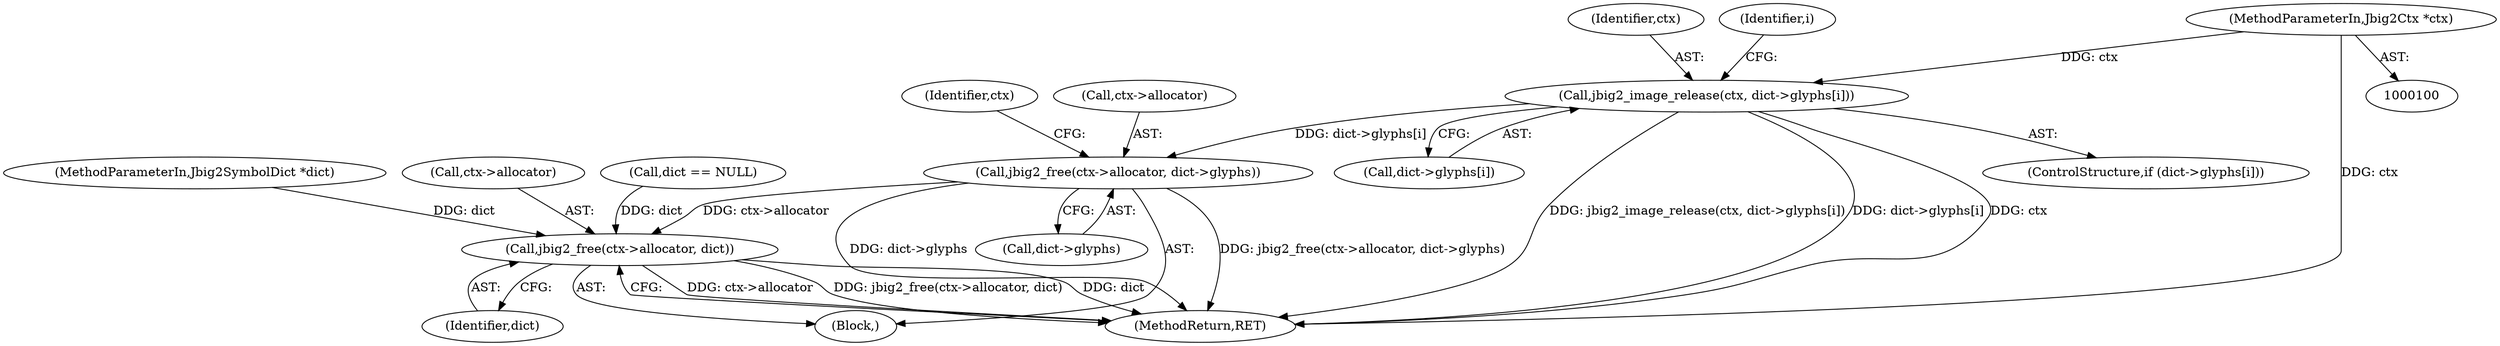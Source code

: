 digraph "0_ghostscript_e698d5c11d27212aa1098bc5b1673a3378563092_17@API" {
"1000134" [label="(Call,jbig2_free(ctx->allocator, dict->glyphs))"];
"1000127" [label="(Call,jbig2_image_release(ctx, dict->glyphs[i]))"];
"1000101" [label="(MethodParameterIn,Jbig2Ctx *ctx)"];
"1000141" [label="(Call,jbig2_free(ctx->allocator, dict))"];
"1000102" [label="(MethodParameterIn,Jbig2SymbolDict *dict)"];
"1000143" [label="(Identifier,ctx)"];
"1000145" [label="(Identifier,dict)"];
"1000135" [label="(Call,ctx->allocator)"];
"1000103" [label="(Block,)"];
"1000146" [label="(MethodReturn,RET)"];
"1000121" [label="(ControlStructure,if (dict->glyphs[i]))"];
"1000128" [label="(Identifier,ctx)"];
"1000127" [label="(Call,jbig2_image_release(ctx, dict->glyphs[i]))"];
"1000120" [label="(Identifier,i)"];
"1000101" [label="(MethodParameterIn,Jbig2Ctx *ctx)"];
"1000142" [label="(Call,ctx->allocator)"];
"1000106" [label="(Call,dict == NULL)"];
"1000129" [label="(Call,dict->glyphs[i])"];
"1000141" [label="(Call,jbig2_free(ctx->allocator, dict))"];
"1000138" [label="(Call,dict->glyphs)"];
"1000134" [label="(Call,jbig2_free(ctx->allocator, dict->glyphs))"];
"1000134" -> "1000103"  [label="AST: "];
"1000134" -> "1000138"  [label="CFG: "];
"1000135" -> "1000134"  [label="AST: "];
"1000138" -> "1000134"  [label="AST: "];
"1000143" -> "1000134"  [label="CFG: "];
"1000134" -> "1000146"  [label="DDG: jbig2_free(ctx->allocator, dict->glyphs)"];
"1000134" -> "1000146"  [label="DDG: dict->glyphs"];
"1000127" -> "1000134"  [label="DDG: dict->glyphs[i]"];
"1000134" -> "1000141"  [label="DDG: ctx->allocator"];
"1000127" -> "1000121"  [label="AST: "];
"1000127" -> "1000129"  [label="CFG: "];
"1000128" -> "1000127"  [label="AST: "];
"1000129" -> "1000127"  [label="AST: "];
"1000120" -> "1000127"  [label="CFG: "];
"1000127" -> "1000146"  [label="DDG: jbig2_image_release(ctx, dict->glyphs[i])"];
"1000127" -> "1000146"  [label="DDG: dict->glyphs[i]"];
"1000127" -> "1000146"  [label="DDG: ctx"];
"1000101" -> "1000127"  [label="DDG: ctx"];
"1000101" -> "1000100"  [label="AST: "];
"1000101" -> "1000146"  [label="DDG: ctx"];
"1000141" -> "1000103"  [label="AST: "];
"1000141" -> "1000145"  [label="CFG: "];
"1000142" -> "1000141"  [label="AST: "];
"1000145" -> "1000141"  [label="AST: "];
"1000146" -> "1000141"  [label="CFG: "];
"1000141" -> "1000146"  [label="DDG: ctx->allocator"];
"1000141" -> "1000146"  [label="DDG: jbig2_free(ctx->allocator, dict)"];
"1000141" -> "1000146"  [label="DDG: dict"];
"1000106" -> "1000141"  [label="DDG: dict"];
"1000102" -> "1000141"  [label="DDG: dict"];
}
